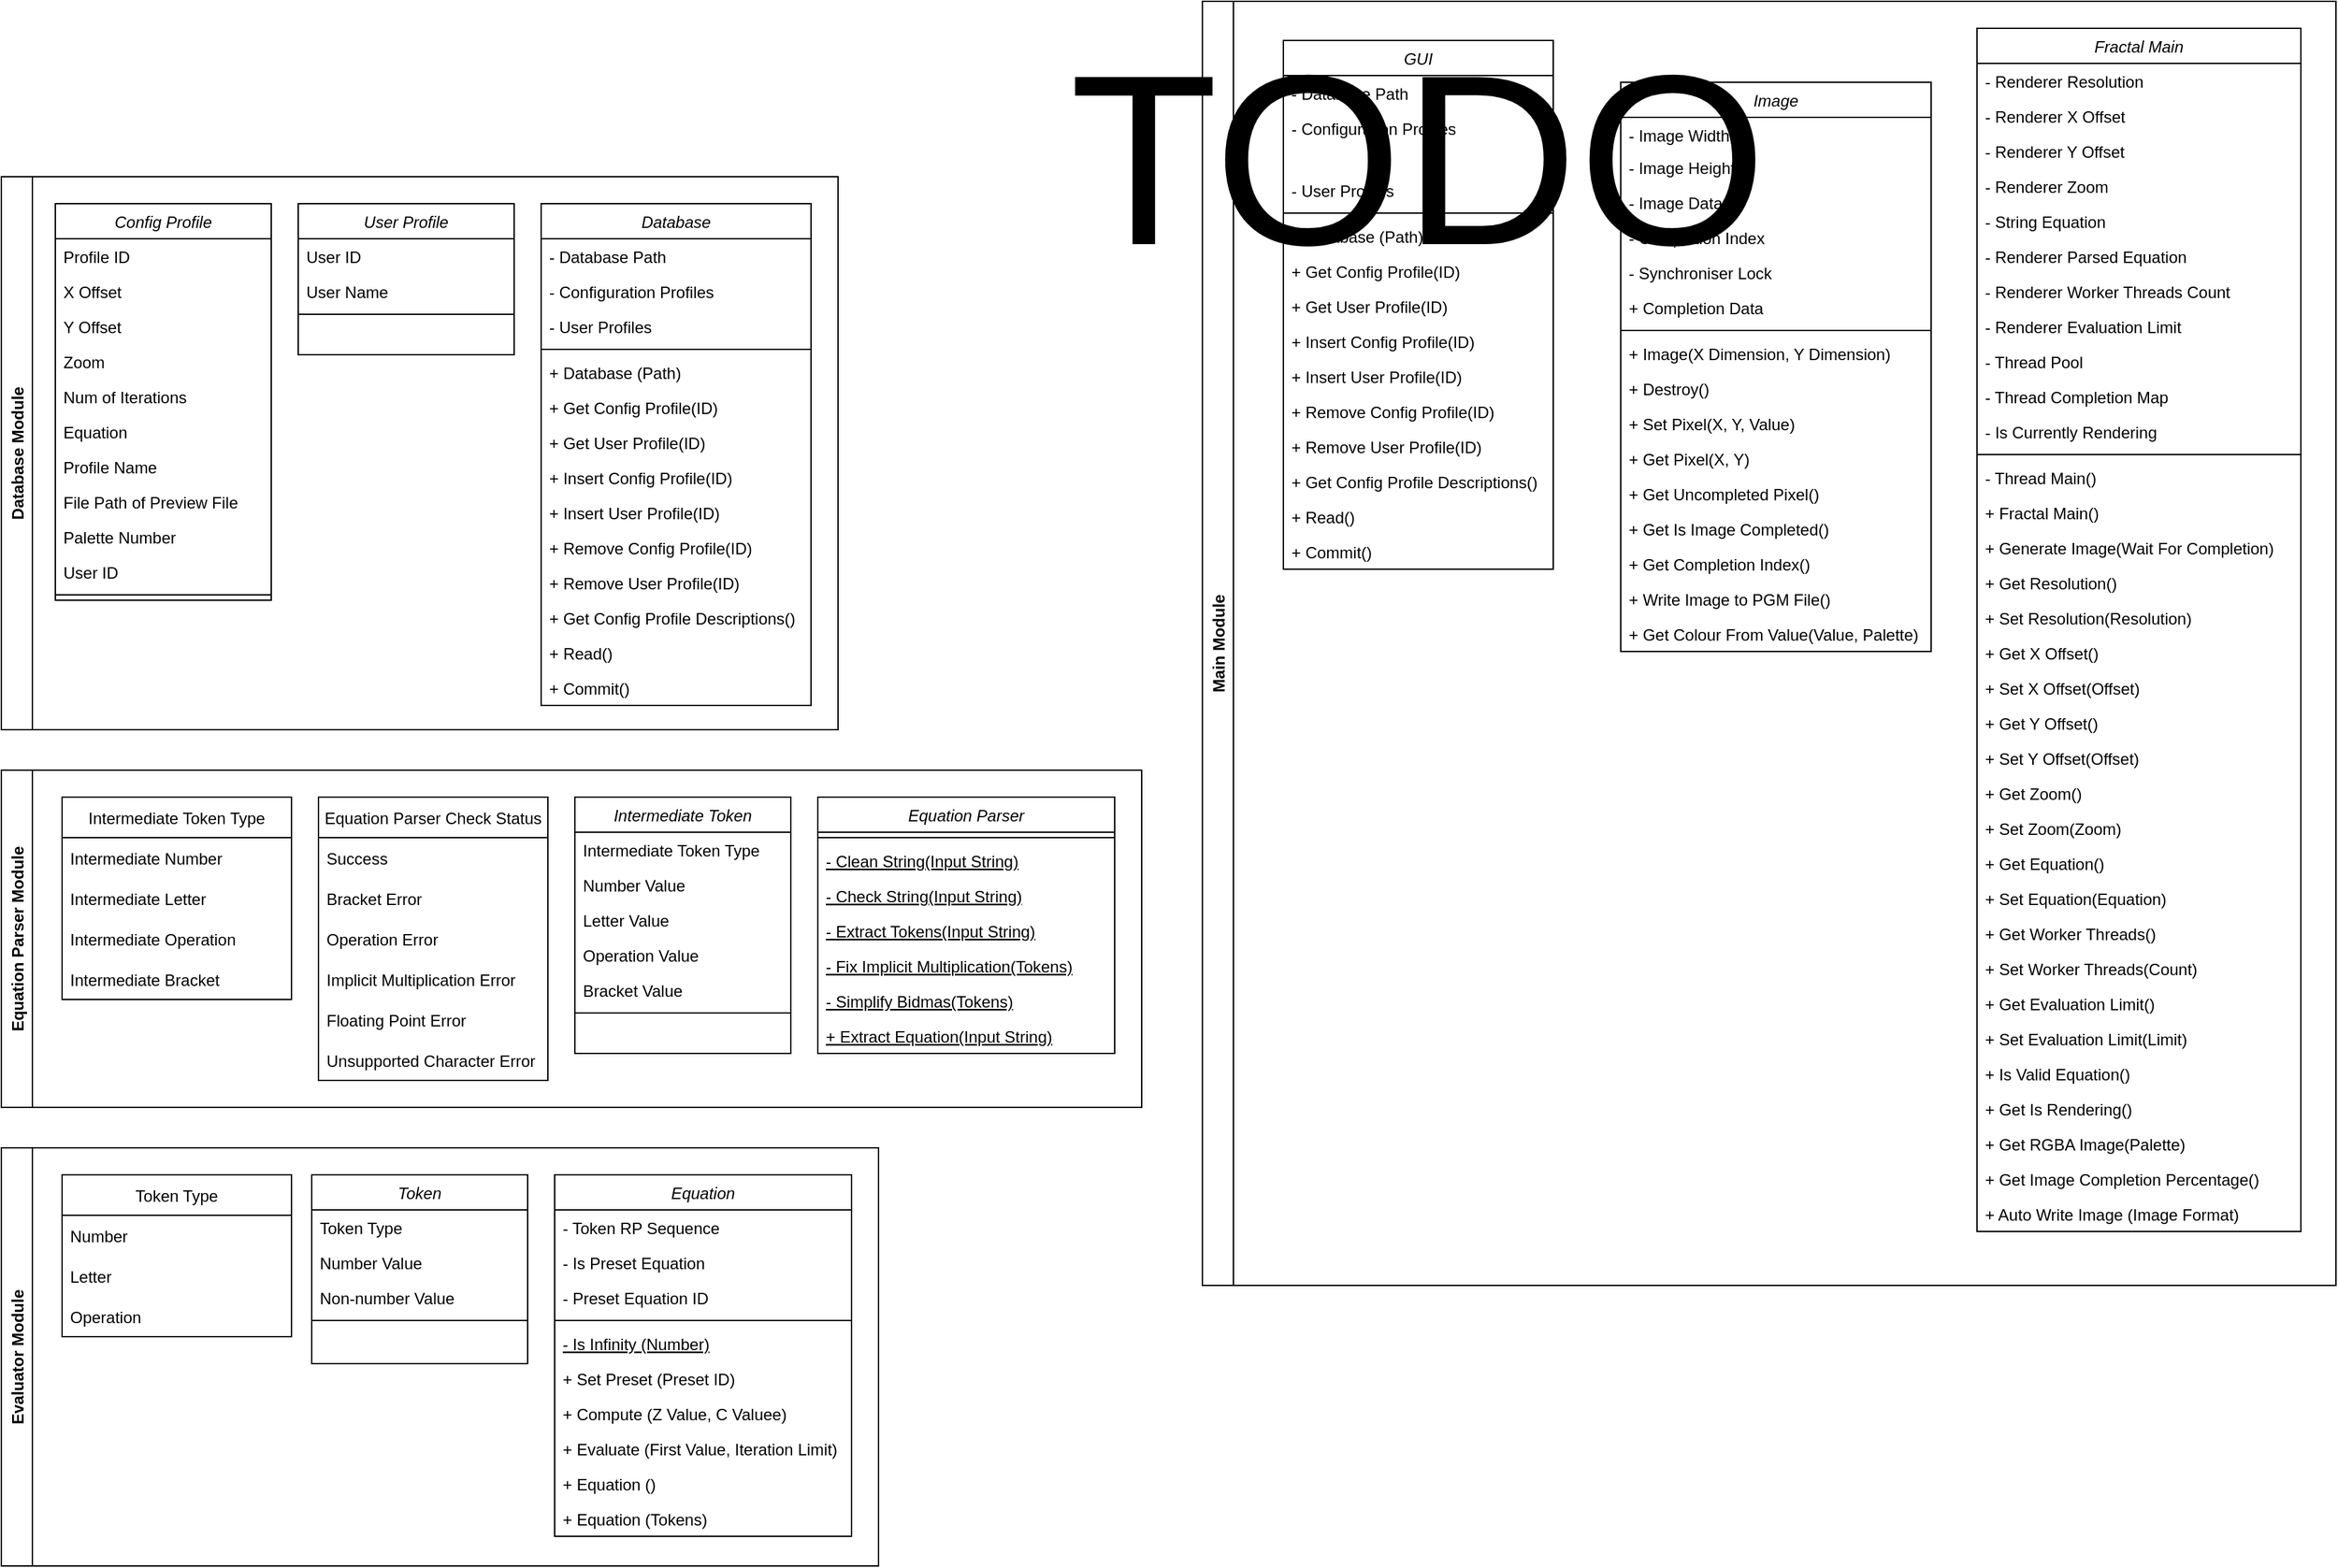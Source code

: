 <mxfile version="13.7.9" type="device"><diagram id="C5RBs43oDa-KdzZeNtuy" name="Page-1"><mxGraphModel dx="946" dy="1765" grid="1" gridSize="10" guides="1" tooltips="1" connect="1" arrows="1" fold="1" page="1" pageScale="1" pageWidth="827" pageHeight="1169" math="0" shadow="0"><root><mxCell id="WIyWlLk6GJQsqaUBKTNV-0"/><mxCell id="WIyWlLk6GJQsqaUBKTNV-1" parent="WIyWlLk6GJQsqaUBKTNV-0"/><mxCell id="FXvKCk4nJ218UlBcuab3-96" value="Database Module" style="swimlane;horizontal=0;" parent="WIyWlLk6GJQsqaUBKTNV-1" vertex="1"><mxGeometry x="60" y="50" width="620" height="410" as="geometry"/></mxCell><mxCell id="zkfFHV4jXpPFQw0GAbJ--0" value="Config Profile" style="swimlane;fontStyle=2;align=center;verticalAlign=top;childLayout=stackLayout;horizontal=1;startSize=26;horizontalStack=0;resizeParent=1;resizeLast=0;collapsible=1;marginBottom=0;rounded=0;shadow=0;strokeWidth=1;" parent="FXvKCk4nJ218UlBcuab3-96" vertex="1"><mxGeometry x="40" y="20" width="160" height="294" as="geometry"><mxRectangle x="230" y="140" width="160" height="26" as="alternateBounds"/></mxGeometry></mxCell><mxCell id="zkfFHV4jXpPFQw0GAbJ--1" value="Profile ID" style="text;align=left;verticalAlign=top;spacingLeft=4;spacingRight=4;overflow=hidden;rotatable=0;points=[[0,0.5],[1,0.5]];portConstraint=eastwest;" parent="zkfFHV4jXpPFQw0GAbJ--0" vertex="1"><mxGeometry y="26" width="160" height="26" as="geometry"/></mxCell><mxCell id="zkfFHV4jXpPFQw0GAbJ--2" value="X Offset" style="text;align=left;verticalAlign=top;spacingLeft=4;spacingRight=4;overflow=hidden;rotatable=0;points=[[0,0.5],[1,0.5]];portConstraint=eastwest;rounded=0;shadow=0;html=0;" parent="zkfFHV4jXpPFQw0GAbJ--0" vertex="1"><mxGeometry y="52" width="160" height="26" as="geometry"/></mxCell><mxCell id="zkfFHV4jXpPFQw0GAbJ--3" value="Y Offset" style="text;align=left;verticalAlign=top;spacingLeft=4;spacingRight=4;overflow=hidden;rotatable=0;points=[[0,0.5],[1,0.5]];portConstraint=eastwest;rounded=0;shadow=0;html=0;" parent="zkfFHV4jXpPFQw0GAbJ--0" vertex="1"><mxGeometry y="78" width="160" height="26" as="geometry"/></mxCell><mxCell id="FXvKCk4nJ218UlBcuab3-0" value="Zoom" style="text;align=left;verticalAlign=top;spacingLeft=4;spacingRight=4;overflow=hidden;rotatable=0;points=[[0,0.5],[1,0.5]];portConstraint=eastwest;rounded=0;shadow=0;html=0;" parent="zkfFHV4jXpPFQw0GAbJ--0" vertex="1"><mxGeometry y="104" width="160" height="26" as="geometry"/></mxCell><mxCell id="FXvKCk4nJ218UlBcuab3-1" value="Num of Iterations" style="text;align=left;verticalAlign=top;spacingLeft=4;spacingRight=4;overflow=hidden;rotatable=0;points=[[0,0.5],[1,0.5]];portConstraint=eastwest;rounded=0;shadow=0;html=0;" parent="zkfFHV4jXpPFQw0GAbJ--0" vertex="1"><mxGeometry y="130" width="160" height="26" as="geometry"/></mxCell><mxCell id="FXvKCk4nJ218UlBcuab3-2" value="Equation" style="text;align=left;verticalAlign=top;spacingLeft=4;spacingRight=4;overflow=hidden;rotatable=0;points=[[0,0.5],[1,0.5]];portConstraint=eastwest;rounded=0;shadow=0;html=0;" parent="zkfFHV4jXpPFQw0GAbJ--0" vertex="1"><mxGeometry y="156" width="160" height="26" as="geometry"/></mxCell><mxCell id="FXvKCk4nJ218UlBcuab3-3" value="Profile Name" style="text;align=left;verticalAlign=top;spacingLeft=4;spacingRight=4;overflow=hidden;rotatable=0;points=[[0,0.5],[1,0.5]];portConstraint=eastwest;rounded=0;shadow=0;html=0;" parent="zkfFHV4jXpPFQw0GAbJ--0" vertex="1"><mxGeometry y="182" width="160" height="26" as="geometry"/></mxCell><mxCell id="FXvKCk4nJ218UlBcuab3-4" value="File Path of Preview File" style="text;align=left;verticalAlign=top;spacingLeft=4;spacingRight=4;overflow=hidden;rotatable=0;points=[[0,0.5],[1,0.5]];portConstraint=eastwest;rounded=0;shadow=0;html=0;" parent="zkfFHV4jXpPFQw0GAbJ--0" vertex="1"><mxGeometry y="208" width="160" height="26" as="geometry"/></mxCell><mxCell id="kBC6OhbuSlsEC83uHj3f-0" value="Palette Number" style="text;align=left;verticalAlign=top;spacingLeft=4;spacingRight=4;overflow=hidden;rotatable=0;points=[[0,0.5],[1,0.5]];portConstraint=eastwest;rounded=0;shadow=0;html=0;" vertex="1" parent="zkfFHV4jXpPFQw0GAbJ--0"><mxGeometry y="234" width="160" height="26" as="geometry"/></mxCell><mxCell id="FXvKCk4nJ218UlBcuab3-5" value="User ID" style="text;align=left;verticalAlign=top;spacingLeft=4;spacingRight=4;overflow=hidden;rotatable=0;points=[[0,0.5],[1,0.5]];portConstraint=eastwest;rounded=0;shadow=0;html=0;" parent="zkfFHV4jXpPFQw0GAbJ--0" vertex="1"><mxGeometry y="260" width="160" height="26" as="geometry"/></mxCell><mxCell id="zkfFHV4jXpPFQw0GAbJ--4" value="" style="line;html=1;strokeWidth=1;align=left;verticalAlign=middle;spacingTop=-1;spacingLeft=3;spacingRight=3;rotatable=0;labelPosition=right;points=[];portConstraint=eastwest;" parent="zkfFHV4jXpPFQw0GAbJ--0" vertex="1"><mxGeometry y="286" width="160" height="8" as="geometry"/></mxCell><mxCell id="FXvKCk4nJ218UlBcuab3-6" value="User Profile" style="swimlane;fontStyle=2;align=center;verticalAlign=top;childLayout=stackLayout;horizontal=1;startSize=26;horizontalStack=0;resizeParent=1;resizeLast=0;collapsible=1;marginBottom=0;rounded=0;shadow=0;strokeWidth=1;" parent="FXvKCk4nJ218UlBcuab3-96" vertex="1"><mxGeometry x="220" y="20" width="160" height="112" as="geometry"><mxRectangle x="230" y="140" width="160" height="26" as="alternateBounds"/></mxGeometry></mxCell><mxCell id="FXvKCk4nJ218UlBcuab3-7" value="User ID" style="text;align=left;verticalAlign=top;spacingLeft=4;spacingRight=4;overflow=hidden;rotatable=0;points=[[0,0.5],[1,0.5]];portConstraint=eastwest;" parent="FXvKCk4nJ218UlBcuab3-6" vertex="1"><mxGeometry y="26" width="160" height="26" as="geometry"/></mxCell><mxCell id="FXvKCk4nJ218UlBcuab3-8" value="User Name" style="text;align=left;verticalAlign=top;spacingLeft=4;spacingRight=4;overflow=hidden;rotatable=0;points=[[0,0.5],[1,0.5]];portConstraint=eastwest;rounded=0;shadow=0;html=0;" parent="FXvKCk4nJ218UlBcuab3-6" vertex="1"><mxGeometry y="52" width="160" height="26" as="geometry"/></mxCell><mxCell id="FXvKCk4nJ218UlBcuab3-16" value="" style="line;html=1;strokeWidth=1;align=left;verticalAlign=middle;spacingTop=-1;spacingLeft=3;spacingRight=3;rotatable=0;labelPosition=right;points=[];portConstraint=eastwest;" parent="FXvKCk4nJ218UlBcuab3-6" vertex="1"><mxGeometry y="78" width="160" height="8" as="geometry"/></mxCell><mxCell id="FXvKCk4nJ218UlBcuab3-18" value="Database" style="swimlane;fontStyle=2;align=center;verticalAlign=top;childLayout=stackLayout;horizontal=1;startSize=26;horizontalStack=0;resizeParent=1;resizeLast=0;collapsible=1;marginBottom=0;rounded=0;shadow=0;strokeWidth=1;" parent="FXvKCk4nJ218UlBcuab3-96" vertex="1"><mxGeometry x="400" y="20" width="200" height="372" as="geometry"><mxRectangle x="230" y="140" width="160" height="26" as="alternateBounds"/></mxGeometry></mxCell><mxCell id="FXvKCk4nJ218UlBcuab3-19" value="- Database Path" style="text;align=left;verticalAlign=top;spacingLeft=4;spacingRight=4;overflow=hidden;rotatable=0;points=[[0,0.5],[1,0.5]];portConstraint=eastwest;" parent="FXvKCk4nJ218UlBcuab3-18" vertex="1"><mxGeometry y="26" width="200" height="26" as="geometry"/></mxCell><mxCell id="FXvKCk4nJ218UlBcuab3-20" value="- Configuration Profiles" style="text;align=left;verticalAlign=top;spacingLeft=4;spacingRight=4;overflow=hidden;rotatable=0;points=[[0,0.5],[1,0.5]];portConstraint=eastwest;rounded=0;shadow=0;html=0;" parent="FXvKCk4nJ218UlBcuab3-18" vertex="1"><mxGeometry y="52" width="200" height="26" as="geometry"/></mxCell><mxCell id="FXvKCk4nJ218UlBcuab3-21" value="- User Profiles" style="text;align=left;verticalAlign=top;spacingLeft=4;spacingRight=4;overflow=hidden;rotatable=0;points=[[0,0.5],[1,0.5]];portConstraint=eastwest;rounded=0;shadow=0;html=0;" parent="FXvKCk4nJ218UlBcuab3-18" vertex="1"><mxGeometry y="78" width="200" height="26" as="geometry"/></mxCell><mxCell id="FXvKCk4nJ218UlBcuab3-28" value="" style="line;html=1;strokeWidth=1;align=left;verticalAlign=middle;spacingTop=-1;spacingLeft=3;spacingRight=3;rotatable=0;labelPosition=right;points=[];portConstraint=eastwest;" parent="FXvKCk4nJ218UlBcuab3-18" vertex="1"><mxGeometry y="104" width="200" height="8" as="geometry"/></mxCell><mxCell id="FXvKCk4nJ218UlBcuab3-27" value="+ Database (Path)" style="text;align=left;verticalAlign=top;spacingLeft=4;spacingRight=4;overflow=hidden;rotatable=0;points=[[0,0.5],[1,0.5]];portConstraint=eastwest;rounded=0;shadow=0;html=0;" parent="FXvKCk4nJ218UlBcuab3-18" vertex="1"><mxGeometry y="112" width="200" height="26" as="geometry"/></mxCell><mxCell id="FXvKCk4nJ218UlBcuab3-29" value="+ Get Config Profile(ID)" style="text;align=left;verticalAlign=top;spacingLeft=4;spacingRight=4;overflow=hidden;rotatable=0;points=[[0,0.5],[1,0.5]];portConstraint=eastwest;rounded=0;shadow=0;html=0;" parent="FXvKCk4nJ218UlBcuab3-18" vertex="1"><mxGeometry y="138" width="200" height="26" as="geometry"/></mxCell><mxCell id="FXvKCk4nJ218UlBcuab3-30" value="+ Get User Profile(ID)" style="text;align=left;verticalAlign=top;spacingLeft=4;spacingRight=4;overflow=hidden;rotatable=0;points=[[0,0.5],[1,0.5]];portConstraint=eastwest;rounded=0;shadow=0;html=0;" parent="FXvKCk4nJ218UlBcuab3-18" vertex="1"><mxGeometry y="164" width="200" height="26" as="geometry"/></mxCell><mxCell id="FXvKCk4nJ218UlBcuab3-31" value="+ Insert Config Profile(ID)" style="text;align=left;verticalAlign=top;spacingLeft=4;spacingRight=4;overflow=hidden;rotatable=0;points=[[0,0.5],[1,0.5]];portConstraint=eastwest;rounded=0;shadow=0;html=0;" parent="FXvKCk4nJ218UlBcuab3-18" vertex="1"><mxGeometry y="190" width="200" height="26" as="geometry"/></mxCell><mxCell id="FXvKCk4nJ218UlBcuab3-32" value="+ Insert User Profile(ID)" style="text;align=left;verticalAlign=top;spacingLeft=4;spacingRight=4;overflow=hidden;rotatable=0;points=[[0,0.5],[1,0.5]];portConstraint=eastwest;rounded=0;shadow=0;html=0;" parent="FXvKCk4nJ218UlBcuab3-18" vertex="1"><mxGeometry y="216" width="200" height="26" as="geometry"/></mxCell><mxCell id="FXvKCk4nJ218UlBcuab3-33" value="+ Remove Config Profile(ID)" style="text;align=left;verticalAlign=top;spacingLeft=4;spacingRight=4;overflow=hidden;rotatable=0;points=[[0,0.5],[1,0.5]];portConstraint=eastwest;rounded=0;shadow=0;html=0;" parent="FXvKCk4nJ218UlBcuab3-18" vertex="1"><mxGeometry y="242" width="200" height="26" as="geometry"/></mxCell><mxCell id="FXvKCk4nJ218UlBcuab3-34" value="+ Remove User Profile(ID)" style="text;align=left;verticalAlign=top;spacingLeft=4;spacingRight=4;overflow=hidden;rotatable=0;points=[[0,0.5],[1,0.5]];portConstraint=eastwest;rounded=0;shadow=0;html=0;" parent="FXvKCk4nJ218UlBcuab3-18" vertex="1"><mxGeometry y="268" width="200" height="26" as="geometry"/></mxCell><mxCell id="FXvKCk4nJ218UlBcuab3-37" value="+ Get Config Profile Descriptions()" style="text;align=left;verticalAlign=top;spacingLeft=4;spacingRight=4;overflow=hidden;rotatable=0;points=[[0,0.5],[1,0.5]];portConstraint=eastwest;rounded=0;shadow=0;html=0;" parent="FXvKCk4nJ218UlBcuab3-18" vertex="1"><mxGeometry y="294" width="200" height="26" as="geometry"/></mxCell><mxCell id="FXvKCk4nJ218UlBcuab3-35" value="+ Read()" style="text;align=left;verticalAlign=top;spacingLeft=4;spacingRight=4;overflow=hidden;rotatable=0;points=[[0,0.5],[1,0.5]];portConstraint=eastwest;rounded=0;shadow=0;html=0;" parent="FXvKCk4nJ218UlBcuab3-18" vertex="1"><mxGeometry y="320" width="200" height="26" as="geometry"/></mxCell><mxCell id="FXvKCk4nJ218UlBcuab3-36" value="+ Commit()" style="text;align=left;verticalAlign=top;spacingLeft=4;spacingRight=4;overflow=hidden;rotatable=0;points=[[0,0.5],[1,0.5]];portConstraint=eastwest;rounded=0;shadow=0;html=0;" parent="FXvKCk4nJ218UlBcuab3-18" vertex="1"><mxGeometry y="346" width="200" height="26" as="geometry"/></mxCell><mxCell id="FXvKCk4nJ218UlBcuab3-97" value="Equation Parser Module" style="swimlane;horizontal=0;" parent="WIyWlLk6GJQsqaUBKTNV-1" vertex="1"><mxGeometry x="60" y="490" width="845" height="250" as="geometry"/></mxCell><mxCell id="FXvKCk4nJ218UlBcuab3-53" value="Intermediate Token Type" style="swimlane;fontStyle=0;childLayout=stackLayout;horizontal=1;startSize=30;horizontalStack=0;resizeParent=1;resizeParentMax=0;resizeLast=0;collapsible=1;marginBottom=0;" parent="FXvKCk4nJ218UlBcuab3-97" vertex="1"><mxGeometry x="45" y="20" width="170" height="150" as="geometry"/></mxCell><mxCell id="FXvKCk4nJ218UlBcuab3-54" value="Intermediate Number" style="text;strokeColor=none;fillColor=none;align=left;verticalAlign=middle;spacingLeft=4;spacingRight=4;overflow=hidden;points=[[0,0.5],[1,0.5]];portConstraint=eastwest;rotatable=0;" parent="FXvKCk4nJ218UlBcuab3-53" vertex="1"><mxGeometry y="30" width="170" height="30" as="geometry"/></mxCell><mxCell id="FXvKCk4nJ218UlBcuab3-55" value="Intermediate Letter" style="text;strokeColor=none;fillColor=none;align=left;verticalAlign=middle;spacingLeft=4;spacingRight=4;overflow=hidden;points=[[0,0.5],[1,0.5]];portConstraint=eastwest;rotatable=0;" parent="FXvKCk4nJ218UlBcuab3-53" vertex="1"><mxGeometry y="60" width="170" height="30" as="geometry"/></mxCell><mxCell id="FXvKCk4nJ218UlBcuab3-56" value="Intermediate Operation" style="text;strokeColor=none;fillColor=none;align=left;verticalAlign=middle;spacingLeft=4;spacingRight=4;overflow=hidden;points=[[0,0.5],[1,0.5]];portConstraint=eastwest;rotatable=0;" parent="FXvKCk4nJ218UlBcuab3-53" vertex="1"><mxGeometry y="90" width="170" height="30" as="geometry"/></mxCell><mxCell id="FXvKCk4nJ218UlBcuab3-57" value="Intermediate Bracket" style="text;strokeColor=none;fillColor=none;align=left;verticalAlign=middle;spacingLeft=4;spacingRight=4;overflow=hidden;points=[[0,0.5],[1,0.5]];portConstraint=eastwest;rotatable=0;" parent="FXvKCk4nJ218UlBcuab3-53" vertex="1"><mxGeometry y="120" width="170" height="30" as="geometry"/></mxCell><mxCell id="FXvKCk4nJ218UlBcuab3-58" value="Equation Parser Check Status" style="swimlane;fontStyle=0;childLayout=stackLayout;horizontal=1;startSize=30;horizontalStack=0;resizeParent=1;resizeParentMax=0;resizeLast=0;collapsible=1;marginBottom=0;" parent="FXvKCk4nJ218UlBcuab3-97" vertex="1"><mxGeometry x="235" y="20" width="170" height="210" as="geometry"/></mxCell><mxCell id="FXvKCk4nJ218UlBcuab3-59" value="Success" style="text;strokeColor=none;fillColor=none;align=left;verticalAlign=middle;spacingLeft=4;spacingRight=4;overflow=hidden;points=[[0,0.5],[1,0.5]];portConstraint=eastwest;rotatable=0;" parent="FXvKCk4nJ218UlBcuab3-58" vertex="1"><mxGeometry y="30" width="170" height="30" as="geometry"/></mxCell><mxCell id="FXvKCk4nJ218UlBcuab3-60" value="Bracket Error" style="text;strokeColor=none;fillColor=none;align=left;verticalAlign=middle;spacingLeft=4;spacingRight=4;overflow=hidden;points=[[0,0.5],[1,0.5]];portConstraint=eastwest;rotatable=0;" parent="FXvKCk4nJ218UlBcuab3-58" vertex="1"><mxGeometry y="60" width="170" height="30" as="geometry"/></mxCell><mxCell id="FXvKCk4nJ218UlBcuab3-61" value="Operation Error" style="text;strokeColor=none;fillColor=none;align=left;verticalAlign=middle;spacingLeft=4;spacingRight=4;overflow=hidden;points=[[0,0.5],[1,0.5]];portConstraint=eastwest;rotatable=0;" parent="FXvKCk4nJ218UlBcuab3-58" vertex="1"><mxGeometry y="90" width="170" height="30" as="geometry"/></mxCell><mxCell id="FXvKCk4nJ218UlBcuab3-62" value="Implicit Multiplication Error" style="text;strokeColor=none;fillColor=none;align=left;verticalAlign=middle;spacingLeft=4;spacingRight=4;overflow=hidden;points=[[0,0.5],[1,0.5]];portConstraint=eastwest;rotatable=0;" parent="FXvKCk4nJ218UlBcuab3-58" vertex="1"><mxGeometry y="120" width="170" height="30" as="geometry"/></mxCell><mxCell id="FXvKCk4nJ218UlBcuab3-63" value="Floating Point Error" style="text;strokeColor=none;fillColor=none;align=left;verticalAlign=middle;spacingLeft=4;spacingRight=4;overflow=hidden;points=[[0,0.5],[1,0.5]];portConstraint=eastwest;rotatable=0;" parent="FXvKCk4nJ218UlBcuab3-58" vertex="1"><mxGeometry y="150" width="170" height="30" as="geometry"/></mxCell><mxCell id="FXvKCk4nJ218UlBcuab3-64" value="Unsupported Character Error" style="text;strokeColor=none;fillColor=none;align=left;verticalAlign=middle;spacingLeft=4;spacingRight=4;overflow=hidden;points=[[0,0.5],[1,0.5]];portConstraint=eastwest;rotatable=0;" parent="FXvKCk4nJ218UlBcuab3-58" vertex="1"><mxGeometry y="180" width="170" height="30" as="geometry"/></mxCell><mxCell id="FXvKCk4nJ218UlBcuab3-65" value="Intermediate Token" style="swimlane;fontStyle=2;align=center;verticalAlign=top;childLayout=stackLayout;horizontal=1;startSize=26;horizontalStack=0;resizeParent=1;resizeLast=0;collapsible=1;marginBottom=0;rounded=0;shadow=0;strokeWidth=1;" parent="FXvKCk4nJ218UlBcuab3-97" vertex="1"><mxGeometry x="425" y="20" width="160" height="190" as="geometry"><mxRectangle x="230" y="140" width="160" height="26" as="alternateBounds"/></mxGeometry></mxCell><mxCell id="FXvKCk4nJ218UlBcuab3-66" value="Intermediate Token Type" style="text;align=left;verticalAlign=top;spacingLeft=4;spacingRight=4;overflow=hidden;rotatable=0;points=[[0,0.5],[1,0.5]];portConstraint=eastwest;" parent="FXvKCk4nJ218UlBcuab3-65" vertex="1"><mxGeometry y="26" width="160" height="26" as="geometry"/></mxCell><mxCell id="FXvKCk4nJ218UlBcuab3-67" value="Number Value" style="text;align=left;verticalAlign=top;spacingLeft=4;spacingRight=4;overflow=hidden;rotatable=0;points=[[0,0.5],[1,0.5]];portConstraint=eastwest;rounded=0;shadow=0;html=0;" parent="FXvKCk4nJ218UlBcuab3-65" vertex="1"><mxGeometry y="52" width="160" height="26" as="geometry"/></mxCell><mxCell id="FXvKCk4nJ218UlBcuab3-68" value="Letter Value" style="text;align=left;verticalAlign=top;spacingLeft=4;spacingRight=4;overflow=hidden;rotatable=0;points=[[0,0.5],[1,0.5]];portConstraint=eastwest;rounded=0;shadow=0;html=0;" parent="FXvKCk4nJ218UlBcuab3-65" vertex="1"><mxGeometry y="78" width="160" height="26" as="geometry"/></mxCell><mxCell id="FXvKCk4nJ218UlBcuab3-69" value="Operation Value" style="text;align=left;verticalAlign=top;spacingLeft=4;spacingRight=4;overflow=hidden;rotatable=0;points=[[0,0.5],[1,0.5]];portConstraint=eastwest;rounded=0;shadow=0;html=0;" parent="FXvKCk4nJ218UlBcuab3-65" vertex="1"><mxGeometry y="104" width="160" height="26" as="geometry"/></mxCell><mxCell id="FXvKCk4nJ218UlBcuab3-70" value="Bracket Value" style="text;align=left;verticalAlign=top;spacingLeft=4;spacingRight=4;overflow=hidden;rotatable=0;points=[[0,0.5],[1,0.5]];portConstraint=eastwest;rounded=0;shadow=0;html=0;" parent="FXvKCk4nJ218UlBcuab3-65" vertex="1"><mxGeometry y="130" width="160" height="26" as="geometry"/></mxCell><mxCell id="FXvKCk4nJ218UlBcuab3-75" value="" style="line;html=1;strokeWidth=1;align=left;verticalAlign=middle;spacingTop=-1;spacingLeft=3;spacingRight=3;rotatable=0;labelPosition=right;points=[];portConstraint=eastwest;" parent="FXvKCk4nJ218UlBcuab3-65" vertex="1"><mxGeometry y="156" width="160" height="8" as="geometry"/></mxCell><mxCell id="FXvKCk4nJ218UlBcuab3-77" value="Equation Parser" style="swimlane;fontStyle=2;align=center;verticalAlign=top;childLayout=stackLayout;horizontal=1;startSize=26;horizontalStack=0;resizeParent=1;resizeLast=0;collapsible=1;marginBottom=0;rounded=0;shadow=0;strokeWidth=1;" parent="FXvKCk4nJ218UlBcuab3-97" vertex="1"><mxGeometry x="605" y="20" width="220" height="190" as="geometry"><mxRectangle x="230" y="140" width="160" height="26" as="alternateBounds"/></mxGeometry></mxCell><mxCell id="FXvKCk4nJ218UlBcuab3-83" value="" style="line;html=1;strokeWidth=1;align=left;verticalAlign=middle;spacingTop=-1;spacingLeft=3;spacingRight=3;rotatable=0;labelPosition=right;points=[];portConstraint=eastwest;" parent="FXvKCk4nJ218UlBcuab3-77" vertex="1"><mxGeometry y="26" width="220" height="8" as="geometry"/></mxCell><mxCell id="FXvKCk4nJ218UlBcuab3-82" value="- Clean String(Input String)" style="text;align=left;verticalAlign=top;spacingLeft=4;spacingRight=4;overflow=hidden;rotatable=0;points=[[0,0.5],[1,0.5]];portConstraint=eastwest;rounded=0;shadow=0;html=0;fontStyle=4" parent="FXvKCk4nJ218UlBcuab3-77" vertex="1"><mxGeometry y="34" width="220" height="26" as="geometry"/></mxCell><mxCell id="FXvKCk4nJ218UlBcuab3-84" value="- Check String(Input String)" style="text;align=left;verticalAlign=top;spacingLeft=4;spacingRight=4;overflow=hidden;rotatable=0;points=[[0,0.5],[1,0.5]];portConstraint=eastwest;rounded=0;shadow=0;html=0;fontStyle=4" parent="FXvKCk4nJ218UlBcuab3-77" vertex="1"><mxGeometry y="60" width="220" height="26" as="geometry"/></mxCell><mxCell id="FXvKCk4nJ218UlBcuab3-85" value="- Extract Tokens(Input String)" style="text;align=left;verticalAlign=top;spacingLeft=4;spacingRight=4;overflow=hidden;rotatable=0;points=[[0,0.5],[1,0.5]];portConstraint=eastwest;rounded=0;shadow=0;html=0;fontStyle=4" parent="FXvKCk4nJ218UlBcuab3-77" vertex="1"><mxGeometry y="86" width="220" height="26" as="geometry"/></mxCell><mxCell id="FXvKCk4nJ218UlBcuab3-86" value="- Fix Implicit Multiplication(Tokens)" style="text;align=left;verticalAlign=top;spacingLeft=4;spacingRight=4;overflow=hidden;rotatable=0;points=[[0,0.5],[1,0.5]];portConstraint=eastwest;rounded=0;shadow=0;html=0;fontStyle=4" parent="FXvKCk4nJ218UlBcuab3-77" vertex="1"><mxGeometry y="112" width="220" height="26" as="geometry"/></mxCell><mxCell id="FXvKCk4nJ218UlBcuab3-87" value="- Simplify Bidmas(Tokens)" style="text;align=left;verticalAlign=top;spacingLeft=4;spacingRight=4;overflow=hidden;rotatable=0;points=[[0,0.5],[1,0.5]];portConstraint=eastwest;rounded=0;shadow=0;html=0;fontStyle=4" parent="FXvKCk4nJ218UlBcuab3-77" vertex="1"><mxGeometry y="138" width="220" height="26" as="geometry"/></mxCell><mxCell id="FXvKCk4nJ218UlBcuab3-88" value="+ Extract Equation(Input String)" style="text;align=left;verticalAlign=top;spacingLeft=4;spacingRight=4;overflow=hidden;rotatable=0;points=[[0,0.5],[1,0.5]];portConstraint=eastwest;rounded=0;shadow=0;html=0;fontStyle=4" parent="FXvKCk4nJ218UlBcuab3-77" vertex="1"><mxGeometry y="164" width="220" height="26" as="geometry"/></mxCell><mxCell id="ZfE3s2e-0vQXbP0ouvGg-0" value="Evaluator Module" style="swimlane;horizontal=0;" parent="WIyWlLk6GJQsqaUBKTNV-1" vertex="1"><mxGeometry x="60" y="770" width="650" height="310" as="geometry"/></mxCell><mxCell id="ZfE3s2e-0vQXbP0ouvGg-20" value="Equation" style="swimlane;fontStyle=2;align=center;verticalAlign=top;childLayout=stackLayout;horizontal=1;startSize=26;horizontalStack=0;resizeParent=1;resizeLast=0;collapsible=1;marginBottom=0;rounded=0;shadow=0;strokeWidth=1;" parent="ZfE3s2e-0vQXbP0ouvGg-0" vertex="1"><mxGeometry x="410" y="20" width="220" height="268" as="geometry"><mxRectangle x="230" y="140" width="160" height="26" as="alternateBounds"/></mxGeometry></mxCell><mxCell id="ZfE3s2e-0vQXbP0ouvGg-28" value="- Token RP Sequence" style="text;align=left;verticalAlign=top;spacingLeft=4;spacingRight=4;overflow=hidden;rotatable=0;points=[[0,0.5],[1,0.5]];portConstraint=eastwest;rounded=0;shadow=0;html=0;" parent="ZfE3s2e-0vQXbP0ouvGg-20" vertex="1"><mxGeometry y="26" width="220" height="26" as="geometry"/></mxCell><mxCell id="ZfE3s2e-0vQXbP0ouvGg-29" value="- Is Preset Equation" style="text;align=left;verticalAlign=top;spacingLeft=4;spacingRight=4;overflow=hidden;rotatable=0;points=[[0,0.5],[1,0.5]];portConstraint=eastwest;rounded=0;shadow=0;html=0;" parent="ZfE3s2e-0vQXbP0ouvGg-20" vertex="1"><mxGeometry y="52" width="220" height="26" as="geometry"/></mxCell><mxCell id="ZfE3s2e-0vQXbP0ouvGg-30" value="- Preset Equation ID" style="text;align=left;verticalAlign=top;spacingLeft=4;spacingRight=4;overflow=hidden;rotatable=0;points=[[0,0.5],[1,0.5]];portConstraint=eastwest;rounded=0;shadow=0;html=0;" parent="ZfE3s2e-0vQXbP0ouvGg-20" vertex="1"><mxGeometry y="78" width="220" height="26" as="geometry"/></mxCell><mxCell id="ZfE3s2e-0vQXbP0ouvGg-21" value="" style="line;html=1;strokeWidth=1;align=left;verticalAlign=middle;spacingTop=-1;spacingLeft=3;spacingRight=3;rotatable=0;labelPosition=right;points=[];portConstraint=eastwest;" parent="ZfE3s2e-0vQXbP0ouvGg-20" vertex="1"><mxGeometry y="104" width="220" height="8" as="geometry"/></mxCell><mxCell id="ZfE3s2e-0vQXbP0ouvGg-22" value="- Is Infinity (Number)" style="text;align=left;verticalAlign=top;spacingLeft=4;spacingRight=4;overflow=hidden;rotatable=0;points=[[0,0.5],[1,0.5]];portConstraint=eastwest;rounded=0;shadow=0;html=0;fontStyle=4" parent="ZfE3s2e-0vQXbP0ouvGg-20" vertex="1"><mxGeometry y="112" width="220" height="26" as="geometry"/></mxCell><mxCell id="ZfE3s2e-0vQXbP0ouvGg-23" value="+ Set Preset (Preset ID)" style="text;align=left;verticalAlign=top;spacingLeft=4;spacingRight=4;overflow=hidden;rotatable=0;points=[[0,0.5],[1,0.5]];portConstraint=eastwest;rounded=0;shadow=0;html=0;fontStyle=0" parent="ZfE3s2e-0vQXbP0ouvGg-20" vertex="1"><mxGeometry y="138" width="220" height="26" as="geometry"/></mxCell><mxCell id="ZfE3s2e-0vQXbP0ouvGg-31" value="+ Compute (Z Value, C Valuee)" style="text;align=left;verticalAlign=top;spacingLeft=4;spacingRight=4;overflow=hidden;rotatable=0;points=[[0,0.5],[1,0.5]];portConstraint=eastwest;rounded=0;shadow=0;html=0;fontStyle=0" parent="ZfE3s2e-0vQXbP0ouvGg-20" vertex="1"><mxGeometry y="164" width="220" height="26" as="geometry"/></mxCell><mxCell id="ZfE3s2e-0vQXbP0ouvGg-32" value="+ Evaluate (First Value, Iteration Limit)" style="text;align=left;verticalAlign=top;spacingLeft=4;spacingRight=4;overflow=hidden;rotatable=0;points=[[0,0.5],[1,0.5]];portConstraint=eastwest;rounded=0;shadow=0;html=0;fontStyle=0" parent="ZfE3s2e-0vQXbP0ouvGg-20" vertex="1"><mxGeometry y="190" width="220" height="26" as="geometry"/></mxCell><mxCell id="ZfE3s2e-0vQXbP0ouvGg-33" value="+ Equation ()" style="text;align=left;verticalAlign=top;spacingLeft=4;spacingRight=4;overflow=hidden;rotatable=0;points=[[0,0.5],[1,0.5]];portConstraint=eastwest;rounded=0;shadow=0;html=0;fontStyle=0" parent="ZfE3s2e-0vQXbP0ouvGg-20" vertex="1"><mxGeometry y="216" width="220" height="26" as="geometry"/></mxCell><mxCell id="ZfE3s2e-0vQXbP0ouvGg-34" value="+ Equation (Tokens)" style="text;align=left;verticalAlign=top;spacingLeft=4;spacingRight=4;overflow=hidden;rotatable=0;points=[[0,0.5],[1,0.5]];portConstraint=eastwest;rounded=0;shadow=0;html=0;fontStyle=0" parent="ZfE3s2e-0vQXbP0ouvGg-20" vertex="1"><mxGeometry y="242" width="220" height="26" as="geometry"/></mxCell><mxCell id="ZfE3s2e-0vQXbP0ouvGg-13" value="Token" style="swimlane;fontStyle=2;align=center;verticalAlign=top;childLayout=stackLayout;horizontal=1;startSize=26;horizontalStack=0;resizeParent=1;resizeLast=0;collapsible=1;marginBottom=0;rounded=0;shadow=0;strokeWidth=1;" parent="ZfE3s2e-0vQXbP0ouvGg-0" vertex="1"><mxGeometry x="230" y="20" width="160" height="140" as="geometry"><mxRectangle x="230" y="140" width="160" height="26" as="alternateBounds"/></mxGeometry></mxCell><mxCell id="ZfE3s2e-0vQXbP0ouvGg-14" value="Token Type" style="text;align=left;verticalAlign=top;spacingLeft=4;spacingRight=4;overflow=hidden;rotatable=0;points=[[0,0.5],[1,0.5]];portConstraint=eastwest;" parent="ZfE3s2e-0vQXbP0ouvGg-13" vertex="1"><mxGeometry y="26" width="160" height="26" as="geometry"/></mxCell><mxCell id="ZfE3s2e-0vQXbP0ouvGg-15" value="Number Value" style="text;align=left;verticalAlign=top;spacingLeft=4;spacingRight=4;overflow=hidden;rotatable=0;points=[[0,0.5],[1,0.5]];portConstraint=eastwest;rounded=0;shadow=0;html=0;" parent="ZfE3s2e-0vQXbP0ouvGg-13" vertex="1"><mxGeometry y="52" width="160" height="26" as="geometry"/></mxCell><mxCell id="ZfE3s2e-0vQXbP0ouvGg-16" value="Non-number Value" style="text;align=left;verticalAlign=top;spacingLeft=4;spacingRight=4;overflow=hidden;rotatable=0;points=[[0,0.5],[1,0.5]];portConstraint=eastwest;rounded=0;shadow=0;html=0;" parent="ZfE3s2e-0vQXbP0ouvGg-13" vertex="1"><mxGeometry y="78" width="160" height="26" as="geometry"/></mxCell><mxCell id="ZfE3s2e-0vQXbP0ouvGg-19" value="" style="line;html=1;strokeWidth=1;align=left;verticalAlign=middle;spacingTop=-1;spacingLeft=3;spacingRight=3;rotatable=0;labelPosition=right;points=[];portConstraint=eastwest;" parent="ZfE3s2e-0vQXbP0ouvGg-13" vertex="1"><mxGeometry y="104" width="160" height="8" as="geometry"/></mxCell><mxCell id="ZfE3s2e-0vQXbP0ouvGg-1" value="Token Type" style="swimlane;fontStyle=0;childLayout=stackLayout;horizontal=1;startSize=30;horizontalStack=0;resizeParent=1;resizeParentMax=0;resizeLast=0;collapsible=1;marginBottom=0;" parent="ZfE3s2e-0vQXbP0ouvGg-0" vertex="1"><mxGeometry x="45" y="20" width="170" height="120" as="geometry"/></mxCell><mxCell id="ZfE3s2e-0vQXbP0ouvGg-2" value="Number" style="text;strokeColor=none;fillColor=none;align=left;verticalAlign=middle;spacingLeft=4;spacingRight=4;overflow=hidden;points=[[0,0.5],[1,0.5]];portConstraint=eastwest;rotatable=0;" parent="ZfE3s2e-0vQXbP0ouvGg-1" vertex="1"><mxGeometry y="30" width="170" height="30" as="geometry"/></mxCell><mxCell id="ZfE3s2e-0vQXbP0ouvGg-3" value="Letter" style="text;strokeColor=none;fillColor=none;align=left;verticalAlign=middle;spacingLeft=4;spacingRight=4;overflow=hidden;points=[[0,0.5],[1,0.5]];portConstraint=eastwest;rotatable=0;" parent="ZfE3s2e-0vQXbP0ouvGg-1" vertex="1"><mxGeometry y="60" width="170" height="30" as="geometry"/></mxCell><mxCell id="ZfE3s2e-0vQXbP0ouvGg-4" value="Operation" style="text;strokeColor=none;fillColor=none;align=left;verticalAlign=middle;spacingLeft=4;spacingRight=4;overflow=hidden;points=[[0,0.5],[1,0.5]];portConstraint=eastwest;rotatable=0;" parent="ZfE3s2e-0vQXbP0ouvGg-1" vertex="1"><mxGeometry y="90" width="170" height="30" as="geometry"/></mxCell><mxCell id="ZfE3s2e-0vQXbP0ouvGg-35" value="Main Module" style="swimlane;horizontal=0;" parent="WIyWlLk6GJQsqaUBKTNV-1" vertex="1"><mxGeometry x="950" y="-80" width="840" height="952" as="geometry"/></mxCell><mxCell id="ZfE3s2e-0vQXbP0ouvGg-51" value="Fractal Main" style="swimlane;fontStyle=2;align=center;verticalAlign=top;childLayout=stackLayout;horizontal=1;startSize=26;horizontalStack=0;resizeParent=1;resizeLast=0;collapsible=1;marginBottom=0;rounded=0;shadow=0;strokeWidth=1;" parent="ZfE3s2e-0vQXbP0ouvGg-35" vertex="1"><mxGeometry x="574" y="20" width="240" height="892" as="geometry"><mxRectangle x="230" y="140" width="160" height="26" as="alternateBounds"/></mxGeometry></mxCell><mxCell id="ZfE3s2e-0vQXbP0ouvGg-52" value="- Renderer Resolution" style="text;align=left;verticalAlign=top;spacingLeft=4;spacingRight=4;overflow=hidden;rotatable=0;points=[[0,0.5],[1,0.5]];portConstraint=eastwest;" parent="ZfE3s2e-0vQXbP0ouvGg-51" vertex="1"><mxGeometry y="26" width="240" height="26" as="geometry"/></mxCell><mxCell id="ZfE3s2e-0vQXbP0ouvGg-53" value="- Renderer X Offset" style="text;align=left;verticalAlign=top;spacingLeft=4;spacingRight=4;overflow=hidden;rotatable=0;points=[[0,0.5],[1,0.5]];portConstraint=eastwest;rounded=0;shadow=0;html=0;" parent="ZfE3s2e-0vQXbP0ouvGg-51" vertex="1"><mxGeometry y="52" width="240" height="26" as="geometry"/></mxCell><mxCell id="ZfE3s2e-0vQXbP0ouvGg-54" value="- Renderer Y Offset" style="text;align=left;verticalAlign=top;spacingLeft=4;spacingRight=4;overflow=hidden;rotatable=0;points=[[0,0.5],[1,0.5]];portConstraint=eastwest;rounded=0;shadow=0;html=0;" parent="ZfE3s2e-0vQXbP0ouvGg-51" vertex="1"><mxGeometry y="78" width="240" height="26" as="geometry"/></mxCell><mxCell id="S_xi6XDtGxitGNT_aLJF-0" value="- Renderer Zoom" style="text;align=left;verticalAlign=top;spacingLeft=4;spacingRight=4;overflow=hidden;rotatable=0;points=[[0,0.5],[1,0.5]];portConstraint=eastwest;rounded=0;shadow=0;html=0;" parent="ZfE3s2e-0vQXbP0ouvGg-51" vertex="1"><mxGeometry y="104" width="240" height="26" as="geometry"/></mxCell><mxCell id="S_xi6XDtGxitGNT_aLJF-1" value="- String Equation" style="text;align=left;verticalAlign=top;spacingLeft=4;spacingRight=4;overflow=hidden;rotatable=0;points=[[0,0.5],[1,0.5]];portConstraint=eastwest;rounded=0;shadow=0;html=0;" parent="ZfE3s2e-0vQXbP0ouvGg-51" vertex="1"><mxGeometry y="130" width="240" height="26" as="geometry"/></mxCell><mxCell id="S_xi6XDtGxitGNT_aLJF-2" value="- Renderer Parsed Equation" style="text;align=left;verticalAlign=top;spacingLeft=4;spacingRight=4;overflow=hidden;rotatable=0;points=[[0,0.5],[1,0.5]];portConstraint=eastwest;rounded=0;shadow=0;html=0;" parent="ZfE3s2e-0vQXbP0ouvGg-51" vertex="1"><mxGeometry y="156" width="240" height="26" as="geometry"/></mxCell><mxCell id="S_xi6XDtGxitGNT_aLJF-3" value="- Renderer Worker Threads Count" style="text;align=left;verticalAlign=top;spacingLeft=4;spacingRight=4;overflow=hidden;rotatable=0;points=[[0,0.5],[1,0.5]];portConstraint=eastwest;rounded=0;shadow=0;html=0;" parent="ZfE3s2e-0vQXbP0ouvGg-51" vertex="1"><mxGeometry y="182" width="240" height="26" as="geometry"/></mxCell><mxCell id="S_xi6XDtGxitGNT_aLJF-4" value="- Renderer Evaluation Limit" style="text;align=left;verticalAlign=top;spacingLeft=4;spacingRight=4;overflow=hidden;rotatable=0;points=[[0,0.5],[1,0.5]];portConstraint=eastwest;rounded=0;shadow=0;html=0;" parent="ZfE3s2e-0vQXbP0ouvGg-51" vertex="1"><mxGeometry y="208" width="240" height="26" as="geometry"/></mxCell><mxCell id="S_xi6XDtGxitGNT_aLJF-5" value="- Thread Pool" style="text;align=left;verticalAlign=top;spacingLeft=4;spacingRight=4;overflow=hidden;rotatable=0;points=[[0,0.5],[1,0.5]];portConstraint=eastwest;rounded=0;shadow=0;html=0;" parent="ZfE3s2e-0vQXbP0ouvGg-51" vertex="1"><mxGeometry y="234" width="240" height="26" as="geometry"/></mxCell><mxCell id="S_xi6XDtGxitGNT_aLJF-6" value="- Thread Completion Map" style="text;align=left;verticalAlign=top;spacingLeft=4;spacingRight=4;overflow=hidden;rotatable=0;points=[[0,0.5],[1,0.5]];portConstraint=eastwest;rounded=0;shadow=0;html=0;" parent="ZfE3s2e-0vQXbP0ouvGg-51" vertex="1"><mxGeometry y="260" width="240" height="26" as="geometry"/></mxCell><mxCell id="S_xi6XDtGxitGNT_aLJF-7" value="- Is Currently Rendering" style="text;align=left;verticalAlign=top;spacingLeft=4;spacingRight=4;overflow=hidden;rotatable=0;points=[[0,0.5],[1,0.5]];portConstraint=eastwest;rounded=0;shadow=0;html=0;" parent="ZfE3s2e-0vQXbP0ouvGg-51" vertex="1"><mxGeometry y="286" width="240" height="26" as="geometry"/></mxCell><mxCell id="ZfE3s2e-0vQXbP0ouvGg-55" value="" style="line;html=1;strokeWidth=1;align=left;verticalAlign=middle;spacingTop=-1;spacingLeft=3;spacingRight=3;rotatable=0;labelPosition=right;points=[];portConstraint=eastwest;" parent="ZfE3s2e-0vQXbP0ouvGg-51" vertex="1"><mxGeometry y="312" width="240" height="8" as="geometry"/></mxCell><mxCell id="ZfE3s2e-0vQXbP0ouvGg-56" value="- Thread Main()" style="text;align=left;verticalAlign=top;spacingLeft=4;spacingRight=4;overflow=hidden;rotatable=0;points=[[0,0.5],[1,0.5]];portConstraint=eastwest;rounded=0;shadow=0;html=0;" parent="ZfE3s2e-0vQXbP0ouvGg-51" vertex="1"><mxGeometry y="320" width="240" height="26" as="geometry"/></mxCell><mxCell id="ZfE3s2e-0vQXbP0ouvGg-57" value="+ Fractal Main()" style="text;align=left;verticalAlign=top;spacingLeft=4;spacingRight=4;overflow=hidden;rotatable=0;points=[[0,0.5],[1,0.5]];portConstraint=eastwest;rounded=0;shadow=0;html=0;" parent="ZfE3s2e-0vQXbP0ouvGg-51" vertex="1"><mxGeometry y="346" width="240" height="26" as="geometry"/></mxCell><mxCell id="ZfE3s2e-0vQXbP0ouvGg-58" value="+ Generate Image(Wait For Completion)" style="text;align=left;verticalAlign=top;spacingLeft=4;spacingRight=4;overflow=hidden;rotatable=0;points=[[0,0.5],[1,0.5]];portConstraint=eastwest;rounded=0;shadow=0;html=0;" parent="ZfE3s2e-0vQXbP0ouvGg-51" vertex="1"><mxGeometry y="372" width="240" height="26" as="geometry"/></mxCell><mxCell id="ZfE3s2e-0vQXbP0ouvGg-59" value="+ Get Resolution()" style="text;align=left;verticalAlign=top;spacingLeft=4;spacingRight=4;overflow=hidden;rotatable=0;points=[[0,0.5],[1,0.5]];portConstraint=eastwest;rounded=0;shadow=0;html=0;" parent="ZfE3s2e-0vQXbP0ouvGg-51" vertex="1"><mxGeometry y="398" width="240" height="26" as="geometry"/></mxCell><mxCell id="ZfE3s2e-0vQXbP0ouvGg-60" value="+ Set Resolution(Resolution)" style="text;align=left;verticalAlign=top;spacingLeft=4;spacingRight=4;overflow=hidden;rotatable=0;points=[[0,0.5],[1,0.5]];portConstraint=eastwest;rounded=0;shadow=0;html=0;" parent="ZfE3s2e-0vQXbP0ouvGg-51" vertex="1"><mxGeometry y="424" width="240" height="26" as="geometry"/></mxCell><mxCell id="S_xi6XDtGxitGNT_aLJF-8" value="+ Get X Offset()" style="text;align=left;verticalAlign=top;spacingLeft=4;spacingRight=4;overflow=hidden;rotatable=0;points=[[0,0.5],[1,0.5]];portConstraint=eastwest;rounded=0;shadow=0;html=0;" parent="ZfE3s2e-0vQXbP0ouvGg-51" vertex="1"><mxGeometry y="450" width="240" height="26" as="geometry"/></mxCell><mxCell id="S_xi6XDtGxitGNT_aLJF-9" value="+ Set X Offset(Offset)" style="text;align=left;verticalAlign=top;spacingLeft=4;spacingRight=4;overflow=hidden;rotatable=0;points=[[0,0.5],[1,0.5]];portConstraint=eastwest;rounded=0;shadow=0;html=0;" parent="ZfE3s2e-0vQXbP0ouvGg-51" vertex="1"><mxGeometry y="476" width="240" height="26" as="geometry"/></mxCell><mxCell id="S_xi6XDtGxitGNT_aLJF-10" value="+ Get Y Offset()" style="text;align=left;verticalAlign=top;spacingLeft=4;spacingRight=4;overflow=hidden;rotatable=0;points=[[0,0.5],[1,0.5]];portConstraint=eastwest;rounded=0;shadow=0;html=0;" parent="ZfE3s2e-0vQXbP0ouvGg-51" vertex="1"><mxGeometry y="502" width="240" height="26" as="geometry"/></mxCell><mxCell id="S_xi6XDtGxitGNT_aLJF-12" value="+ Set Y Offset(Offset)" style="text;align=left;verticalAlign=top;spacingLeft=4;spacingRight=4;overflow=hidden;rotatable=0;points=[[0,0.5],[1,0.5]];portConstraint=eastwest;rounded=0;shadow=0;html=0;" parent="ZfE3s2e-0vQXbP0ouvGg-51" vertex="1"><mxGeometry y="528" width="240" height="26" as="geometry"/></mxCell><mxCell id="S_xi6XDtGxitGNT_aLJF-13" value="+ Get Zoom()" style="text;align=left;verticalAlign=top;spacingLeft=4;spacingRight=4;overflow=hidden;rotatable=0;points=[[0,0.5],[1,0.5]];portConstraint=eastwest;rounded=0;shadow=0;html=0;" parent="ZfE3s2e-0vQXbP0ouvGg-51" vertex="1"><mxGeometry y="554" width="240" height="26" as="geometry"/></mxCell><mxCell id="S_xi6XDtGxitGNT_aLJF-14" value="+ Set Zoom(Zoom)" style="text;align=left;verticalAlign=top;spacingLeft=4;spacingRight=4;overflow=hidden;rotatable=0;points=[[0,0.5],[1,0.5]];portConstraint=eastwest;rounded=0;shadow=0;html=0;" parent="ZfE3s2e-0vQXbP0ouvGg-51" vertex="1"><mxGeometry y="580" width="240" height="26" as="geometry"/></mxCell><mxCell id="S_xi6XDtGxitGNT_aLJF-15" value="+ Get Equation()" style="text;align=left;verticalAlign=top;spacingLeft=4;spacingRight=4;overflow=hidden;rotatable=0;points=[[0,0.5],[1,0.5]];portConstraint=eastwest;rounded=0;shadow=0;html=0;" parent="ZfE3s2e-0vQXbP0ouvGg-51" vertex="1"><mxGeometry y="606" width="240" height="26" as="geometry"/></mxCell><mxCell id="S_xi6XDtGxitGNT_aLJF-16" value="+ Set Equation(Equation)" style="text;align=left;verticalAlign=top;spacingLeft=4;spacingRight=4;overflow=hidden;rotatable=0;points=[[0,0.5],[1,0.5]];portConstraint=eastwest;rounded=0;shadow=0;html=0;" parent="ZfE3s2e-0vQXbP0ouvGg-51" vertex="1"><mxGeometry y="632" width="240" height="26" as="geometry"/></mxCell><mxCell id="S_xi6XDtGxitGNT_aLJF-17" value="+ Get Worker Threads()" style="text;align=left;verticalAlign=top;spacingLeft=4;spacingRight=4;overflow=hidden;rotatable=0;points=[[0,0.5],[1,0.5]];portConstraint=eastwest;rounded=0;shadow=0;html=0;" parent="ZfE3s2e-0vQXbP0ouvGg-51" vertex="1"><mxGeometry y="658" width="240" height="26" as="geometry"/></mxCell><mxCell id="S_xi6XDtGxitGNT_aLJF-18" value="+ Set Worker Threads(Count)" style="text;align=left;verticalAlign=top;spacingLeft=4;spacingRight=4;overflow=hidden;rotatable=0;points=[[0,0.5],[1,0.5]];portConstraint=eastwest;rounded=0;shadow=0;html=0;" parent="ZfE3s2e-0vQXbP0ouvGg-51" vertex="1"><mxGeometry y="684" width="240" height="26" as="geometry"/></mxCell><mxCell id="S_xi6XDtGxitGNT_aLJF-19" value="+ Get Evaluation Limit()" style="text;align=left;verticalAlign=top;spacingLeft=4;spacingRight=4;overflow=hidden;rotatable=0;points=[[0,0.5],[1,0.5]];portConstraint=eastwest;rounded=0;shadow=0;html=0;" parent="ZfE3s2e-0vQXbP0ouvGg-51" vertex="1"><mxGeometry y="710" width="240" height="26" as="geometry"/></mxCell><mxCell id="S_xi6XDtGxitGNT_aLJF-20" value="+ Set Evaluation Limit(Limit)" style="text;align=left;verticalAlign=top;spacingLeft=4;spacingRight=4;overflow=hidden;rotatable=0;points=[[0,0.5],[1,0.5]];portConstraint=eastwest;rounded=0;shadow=0;html=0;" parent="ZfE3s2e-0vQXbP0ouvGg-51" vertex="1"><mxGeometry y="736" width="240" height="26" as="geometry"/></mxCell><mxCell id="S_xi6XDtGxitGNT_aLJF-21" value="+ Is Valid Equation()" style="text;align=left;verticalAlign=top;spacingLeft=4;spacingRight=4;overflow=hidden;rotatable=0;points=[[0,0.5],[1,0.5]];portConstraint=eastwest;rounded=0;shadow=0;html=0;" parent="ZfE3s2e-0vQXbP0ouvGg-51" vertex="1"><mxGeometry y="762" width="240" height="26" as="geometry"/></mxCell><mxCell id="S_xi6XDtGxitGNT_aLJF-22" value="+ Get Is Rendering()" style="text;align=left;verticalAlign=top;spacingLeft=4;spacingRight=4;overflow=hidden;rotatable=0;points=[[0,0.5],[1,0.5]];portConstraint=eastwest;rounded=0;shadow=0;html=0;" parent="ZfE3s2e-0vQXbP0ouvGg-51" vertex="1"><mxGeometry y="788" width="240" height="26" as="geometry"/></mxCell><mxCell id="S_xi6XDtGxitGNT_aLJF-23" value="+ Get RGBA Image(Palette)" style="text;align=left;verticalAlign=top;spacingLeft=4;spacingRight=4;overflow=hidden;rotatable=0;points=[[0,0.5],[1,0.5]];portConstraint=eastwest;rounded=0;shadow=0;html=0;" parent="ZfE3s2e-0vQXbP0ouvGg-51" vertex="1"><mxGeometry y="814" width="240" height="26" as="geometry"/></mxCell><mxCell id="S_xi6XDtGxitGNT_aLJF-24" value="+ Get Image Completion Percentage()" style="text;align=left;verticalAlign=top;spacingLeft=4;spacingRight=4;overflow=hidden;rotatable=0;points=[[0,0.5],[1,0.5]];portConstraint=eastwest;rounded=0;shadow=0;html=0;" parent="ZfE3s2e-0vQXbP0ouvGg-51" vertex="1"><mxGeometry y="840" width="240" height="26" as="geometry"/></mxCell><mxCell id="S_xi6XDtGxitGNT_aLJF-25" value="+ Auto Write Image (Image Format)" style="text;align=left;verticalAlign=top;spacingLeft=4;spacingRight=4;overflow=hidden;rotatable=0;points=[[0,0.5],[1,0.5]];portConstraint=eastwest;rounded=0;shadow=0;html=0;" parent="ZfE3s2e-0vQXbP0ouvGg-51" vertex="1"><mxGeometry y="866" width="240" height="26" as="geometry"/></mxCell><mxCell id="ZfE3s2e-0vQXbP0ouvGg-112" value="Image" style="swimlane;fontStyle=2;align=center;verticalAlign=top;childLayout=stackLayout;horizontal=1;startSize=26;horizontalStack=0;resizeParent=1;resizeLast=0;collapsible=1;marginBottom=0;rounded=0;shadow=0;strokeWidth=1;" parent="ZfE3s2e-0vQXbP0ouvGg-35" vertex="1"><mxGeometry x="310" y="60" width="230" height="422" as="geometry"><mxRectangle x="230" y="140" width="160" height="26" as="alternateBounds"/></mxGeometry></mxCell><mxCell id="ZfE3s2e-0vQXbP0ouvGg-113" value="- Image Width" style="text;align=left;verticalAlign=top;spacingLeft=4;spacingRight=4;overflow=hidden;rotatable=0;points=[[0,0.5],[1,0.5]];portConstraint=eastwest;" parent="ZfE3s2e-0vQXbP0ouvGg-112" vertex="1"><mxGeometry y="26" width="230" height="24" as="geometry"/></mxCell><mxCell id="ZfE3s2e-0vQXbP0ouvGg-114" value="- Image Height" style="text;align=left;verticalAlign=top;spacingLeft=4;spacingRight=4;overflow=hidden;rotatable=0;points=[[0,0.5],[1,0.5]];portConstraint=eastwest;rounded=0;shadow=0;html=0;" parent="ZfE3s2e-0vQXbP0ouvGg-112" vertex="1"><mxGeometry y="50" width="230" height="26" as="geometry"/></mxCell><mxCell id="ZfE3s2e-0vQXbP0ouvGg-115" value="- Image Data" style="text;align=left;verticalAlign=top;spacingLeft=4;spacingRight=4;overflow=hidden;rotatable=0;points=[[0,0.5],[1,0.5]];portConstraint=eastwest;rounded=0;shadow=0;html=0;" parent="ZfE3s2e-0vQXbP0ouvGg-112" vertex="1"><mxGeometry y="76" width="230" height="26" as="geometry"/></mxCell><mxCell id="S_xi6XDtGxitGNT_aLJF-27" value="- Completion Index" style="text;align=left;verticalAlign=top;spacingLeft=4;spacingRight=4;overflow=hidden;rotatable=0;points=[[0,0.5],[1,0.5]];portConstraint=eastwest;rounded=0;shadow=0;html=0;" parent="ZfE3s2e-0vQXbP0ouvGg-112" vertex="1"><mxGeometry y="102" width="230" height="26" as="geometry"/></mxCell><mxCell id="S_xi6XDtGxitGNT_aLJF-28" value="- Synchroniser Lock" style="text;align=left;verticalAlign=top;spacingLeft=4;spacingRight=4;overflow=hidden;rotatable=0;points=[[0,0.5],[1,0.5]];portConstraint=eastwest;rounded=0;shadow=0;html=0;" parent="ZfE3s2e-0vQXbP0ouvGg-112" vertex="1"><mxGeometry y="128" width="230" height="26" as="geometry"/></mxCell><mxCell id="S_xi6XDtGxitGNT_aLJF-29" value="+ Completion Data" style="text;align=left;verticalAlign=top;spacingLeft=4;spacingRight=4;overflow=hidden;rotatable=0;points=[[0,0.5],[1,0.5]];portConstraint=eastwest;rounded=0;shadow=0;html=0;" parent="ZfE3s2e-0vQXbP0ouvGg-112" vertex="1"><mxGeometry y="154" width="230" height="26" as="geometry"/></mxCell><mxCell id="ZfE3s2e-0vQXbP0ouvGg-116" value="" style="line;html=1;strokeWidth=1;align=left;verticalAlign=middle;spacingTop=-1;spacingLeft=3;spacingRight=3;rotatable=0;labelPosition=right;points=[];portConstraint=eastwest;" parent="ZfE3s2e-0vQXbP0ouvGg-112" vertex="1"><mxGeometry y="180" width="230" height="8" as="geometry"/></mxCell><mxCell id="ZfE3s2e-0vQXbP0ouvGg-117" value="+ Image(X Dimension, Y Dimension)" style="text;align=left;verticalAlign=top;spacingLeft=4;spacingRight=4;overflow=hidden;rotatable=0;points=[[0,0.5],[1,0.5]];portConstraint=eastwest;rounded=0;shadow=0;html=0;" parent="ZfE3s2e-0vQXbP0ouvGg-112" vertex="1"><mxGeometry y="188" width="230" height="26" as="geometry"/></mxCell><mxCell id="ZfE3s2e-0vQXbP0ouvGg-118" value="+ Destroy()" style="text;align=left;verticalAlign=top;spacingLeft=4;spacingRight=4;overflow=hidden;rotatable=0;points=[[0,0.5],[1,0.5]];portConstraint=eastwest;rounded=0;shadow=0;html=0;" parent="ZfE3s2e-0vQXbP0ouvGg-112" vertex="1"><mxGeometry y="214" width="230" height="26" as="geometry"/></mxCell><mxCell id="ZfE3s2e-0vQXbP0ouvGg-119" value="+ Set Pixel(X, Y, Value)" style="text;align=left;verticalAlign=top;spacingLeft=4;spacingRight=4;overflow=hidden;rotatable=0;points=[[0,0.5],[1,0.5]];portConstraint=eastwest;rounded=0;shadow=0;html=0;" parent="ZfE3s2e-0vQXbP0ouvGg-112" vertex="1"><mxGeometry y="240" width="230" height="26" as="geometry"/></mxCell><mxCell id="ZfE3s2e-0vQXbP0ouvGg-120" value="+ Get Pixel(X, Y)" style="text;align=left;verticalAlign=top;spacingLeft=4;spacingRight=4;overflow=hidden;rotatable=0;points=[[0,0.5],[1,0.5]];portConstraint=eastwest;rounded=0;shadow=0;html=0;" parent="ZfE3s2e-0vQXbP0ouvGg-112" vertex="1"><mxGeometry y="266" width="230" height="26" as="geometry"/></mxCell><mxCell id="ZfE3s2e-0vQXbP0ouvGg-121" value="+ Get Uncompleted Pixel()" style="text;align=left;verticalAlign=top;spacingLeft=4;spacingRight=4;overflow=hidden;rotatable=0;points=[[0,0.5],[1,0.5]];portConstraint=eastwest;rounded=0;shadow=0;html=0;" parent="ZfE3s2e-0vQXbP0ouvGg-112" vertex="1"><mxGeometry y="292" width="230" height="26" as="geometry"/></mxCell><mxCell id="ZfE3s2e-0vQXbP0ouvGg-122" value="+ Get Is Image Completed()" style="text;align=left;verticalAlign=top;spacingLeft=4;spacingRight=4;overflow=hidden;rotatable=0;points=[[0,0.5],[1,0.5]];portConstraint=eastwest;rounded=0;shadow=0;html=0;" parent="ZfE3s2e-0vQXbP0ouvGg-112" vertex="1"><mxGeometry y="318" width="230" height="26" as="geometry"/></mxCell><mxCell id="ZfE3s2e-0vQXbP0ouvGg-123" value="+ Get Completion Index()" style="text;align=left;verticalAlign=top;spacingLeft=4;spacingRight=4;overflow=hidden;rotatable=0;points=[[0,0.5],[1,0.5]];portConstraint=eastwest;rounded=0;shadow=0;html=0;" parent="ZfE3s2e-0vQXbP0ouvGg-112" vertex="1"><mxGeometry y="344" width="230" height="26" as="geometry"/></mxCell><mxCell id="ZfE3s2e-0vQXbP0ouvGg-124" value="+ Write Image to PGM File()" style="text;align=left;verticalAlign=top;spacingLeft=4;spacingRight=4;overflow=hidden;rotatable=0;points=[[0,0.5],[1,0.5]];portConstraint=eastwest;rounded=0;shadow=0;html=0;" parent="ZfE3s2e-0vQXbP0ouvGg-112" vertex="1"><mxGeometry y="370" width="230" height="26" as="geometry"/></mxCell><mxCell id="ZfE3s2e-0vQXbP0ouvGg-125" value="+ Get Colour From Value(Value, Palette)" style="text;align=left;verticalAlign=top;spacingLeft=4;spacingRight=4;overflow=hidden;rotatable=0;points=[[0,0.5],[1,0.5]];portConstraint=eastwest;rounded=0;shadow=0;html=0;" parent="ZfE3s2e-0vQXbP0ouvGg-112" vertex="1"><mxGeometry y="396" width="230" height="26" as="geometry"/></mxCell><mxCell id="ZfE3s2e-0vQXbP0ouvGg-97" value="GUI" style="swimlane;fontStyle=2;align=center;verticalAlign=top;childLayout=stackLayout;horizontal=1;startSize=26;horizontalStack=0;resizeParent=1;resizeLast=0;collapsible=1;marginBottom=0;rounded=0;shadow=0;strokeWidth=1;" parent="ZfE3s2e-0vQXbP0ouvGg-35" vertex="1"><mxGeometry x="60" y="29" width="200" height="392" as="geometry"><mxRectangle x="230" y="140" width="160" height="26" as="alternateBounds"/></mxGeometry></mxCell><mxCell id="ZfE3s2e-0vQXbP0ouvGg-98" value="- Database Path" style="text;align=left;verticalAlign=top;spacingLeft=4;spacingRight=4;overflow=hidden;rotatable=0;points=[[0,0.5],[1,0.5]];portConstraint=eastwest;" parent="ZfE3s2e-0vQXbP0ouvGg-97" vertex="1"><mxGeometry y="26" width="200" height="26" as="geometry"/></mxCell><mxCell id="ZfE3s2e-0vQXbP0ouvGg-99" value="- Configuration Profiles" style="text;align=left;verticalAlign=top;spacingLeft=4;spacingRight=4;overflow=hidden;rotatable=0;points=[[0,0.5],[1,0.5]];portConstraint=eastwest;rounded=0;shadow=0;html=0;" parent="ZfE3s2e-0vQXbP0ouvGg-97" vertex="1"><mxGeometry y="52" width="200" height="26" as="geometry"/></mxCell><mxCell id="ZfE3s2e-0vQXbP0ouvGg-128" value="TODO" style="text;html=1;strokeColor=none;fillColor=none;align=center;verticalAlign=middle;whiteSpace=wrap;rounded=0;fontSize=180;" parent="ZfE3s2e-0vQXbP0ouvGg-97" vertex="1"><mxGeometry y="78" width="200" height="20" as="geometry"/></mxCell><mxCell id="ZfE3s2e-0vQXbP0ouvGg-100" value="- User Profiles" style="text;align=left;verticalAlign=top;spacingLeft=4;spacingRight=4;overflow=hidden;rotatable=0;points=[[0,0.5],[1,0.5]];portConstraint=eastwest;rounded=0;shadow=0;html=0;" parent="ZfE3s2e-0vQXbP0ouvGg-97" vertex="1"><mxGeometry y="98" width="200" height="26" as="geometry"/></mxCell><mxCell id="ZfE3s2e-0vQXbP0ouvGg-101" value="" style="line;html=1;strokeWidth=1;align=left;verticalAlign=middle;spacingTop=-1;spacingLeft=3;spacingRight=3;rotatable=0;labelPosition=right;points=[];portConstraint=eastwest;" parent="ZfE3s2e-0vQXbP0ouvGg-97" vertex="1"><mxGeometry y="124" width="200" height="8" as="geometry"/></mxCell><mxCell id="ZfE3s2e-0vQXbP0ouvGg-102" value="+ Database (Path)" style="text;align=left;verticalAlign=top;spacingLeft=4;spacingRight=4;overflow=hidden;rotatable=0;points=[[0,0.5],[1,0.5]];portConstraint=eastwest;rounded=0;shadow=0;html=0;" parent="ZfE3s2e-0vQXbP0ouvGg-97" vertex="1"><mxGeometry y="132" width="200" height="26" as="geometry"/></mxCell><mxCell id="ZfE3s2e-0vQXbP0ouvGg-103" value="+ Get Config Profile(ID)" style="text;align=left;verticalAlign=top;spacingLeft=4;spacingRight=4;overflow=hidden;rotatable=0;points=[[0,0.5],[1,0.5]];portConstraint=eastwest;rounded=0;shadow=0;html=0;" parent="ZfE3s2e-0vQXbP0ouvGg-97" vertex="1"><mxGeometry y="158" width="200" height="26" as="geometry"/></mxCell><mxCell id="ZfE3s2e-0vQXbP0ouvGg-104" value="+ Get User Profile(ID)" style="text;align=left;verticalAlign=top;spacingLeft=4;spacingRight=4;overflow=hidden;rotatable=0;points=[[0,0.5],[1,0.5]];portConstraint=eastwest;rounded=0;shadow=0;html=0;" parent="ZfE3s2e-0vQXbP0ouvGg-97" vertex="1"><mxGeometry y="184" width="200" height="26" as="geometry"/></mxCell><mxCell id="ZfE3s2e-0vQXbP0ouvGg-105" value="+ Insert Config Profile(ID)" style="text;align=left;verticalAlign=top;spacingLeft=4;spacingRight=4;overflow=hidden;rotatable=0;points=[[0,0.5],[1,0.5]];portConstraint=eastwest;rounded=0;shadow=0;html=0;" parent="ZfE3s2e-0vQXbP0ouvGg-97" vertex="1"><mxGeometry y="210" width="200" height="26" as="geometry"/></mxCell><mxCell id="ZfE3s2e-0vQXbP0ouvGg-106" value="+ Insert User Profile(ID)" style="text;align=left;verticalAlign=top;spacingLeft=4;spacingRight=4;overflow=hidden;rotatable=0;points=[[0,0.5],[1,0.5]];portConstraint=eastwest;rounded=0;shadow=0;html=0;" parent="ZfE3s2e-0vQXbP0ouvGg-97" vertex="1"><mxGeometry y="236" width="200" height="26" as="geometry"/></mxCell><mxCell id="ZfE3s2e-0vQXbP0ouvGg-107" value="+ Remove Config Profile(ID)" style="text;align=left;verticalAlign=top;spacingLeft=4;spacingRight=4;overflow=hidden;rotatable=0;points=[[0,0.5],[1,0.5]];portConstraint=eastwest;rounded=0;shadow=0;html=0;" parent="ZfE3s2e-0vQXbP0ouvGg-97" vertex="1"><mxGeometry y="262" width="200" height="26" as="geometry"/></mxCell><mxCell id="ZfE3s2e-0vQXbP0ouvGg-108" value="+ Remove User Profile(ID)" style="text;align=left;verticalAlign=top;spacingLeft=4;spacingRight=4;overflow=hidden;rotatable=0;points=[[0,0.5],[1,0.5]];portConstraint=eastwest;rounded=0;shadow=0;html=0;" parent="ZfE3s2e-0vQXbP0ouvGg-97" vertex="1"><mxGeometry y="288" width="200" height="26" as="geometry"/></mxCell><mxCell id="ZfE3s2e-0vQXbP0ouvGg-109" value="+ Get Config Profile Descriptions()" style="text;align=left;verticalAlign=top;spacingLeft=4;spacingRight=4;overflow=hidden;rotatable=0;points=[[0,0.5],[1,0.5]];portConstraint=eastwest;rounded=0;shadow=0;html=0;" parent="ZfE3s2e-0vQXbP0ouvGg-97" vertex="1"><mxGeometry y="314" width="200" height="26" as="geometry"/></mxCell><mxCell id="ZfE3s2e-0vQXbP0ouvGg-110" value="+ Read()" style="text;align=left;verticalAlign=top;spacingLeft=4;spacingRight=4;overflow=hidden;rotatable=0;points=[[0,0.5],[1,0.5]];portConstraint=eastwest;rounded=0;shadow=0;html=0;" parent="ZfE3s2e-0vQXbP0ouvGg-97" vertex="1"><mxGeometry y="340" width="200" height="26" as="geometry"/></mxCell><mxCell id="ZfE3s2e-0vQXbP0ouvGg-111" value="+ Commit()" style="text;align=left;verticalAlign=top;spacingLeft=4;spacingRight=4;overflow=hidden;rotatable=0;points=[[0,0.5],[1,0.5]];portConstraint=eastwest;rounded=0;shadow=0;html=0;" parent="ZfE3s2e-0vQXbP0ouvGg-97" vertex="1"><mxGeometry y="366" width="200" height="26" as="geometry"/></mxCell></root></mxGraphModel></diagram></mxfile>